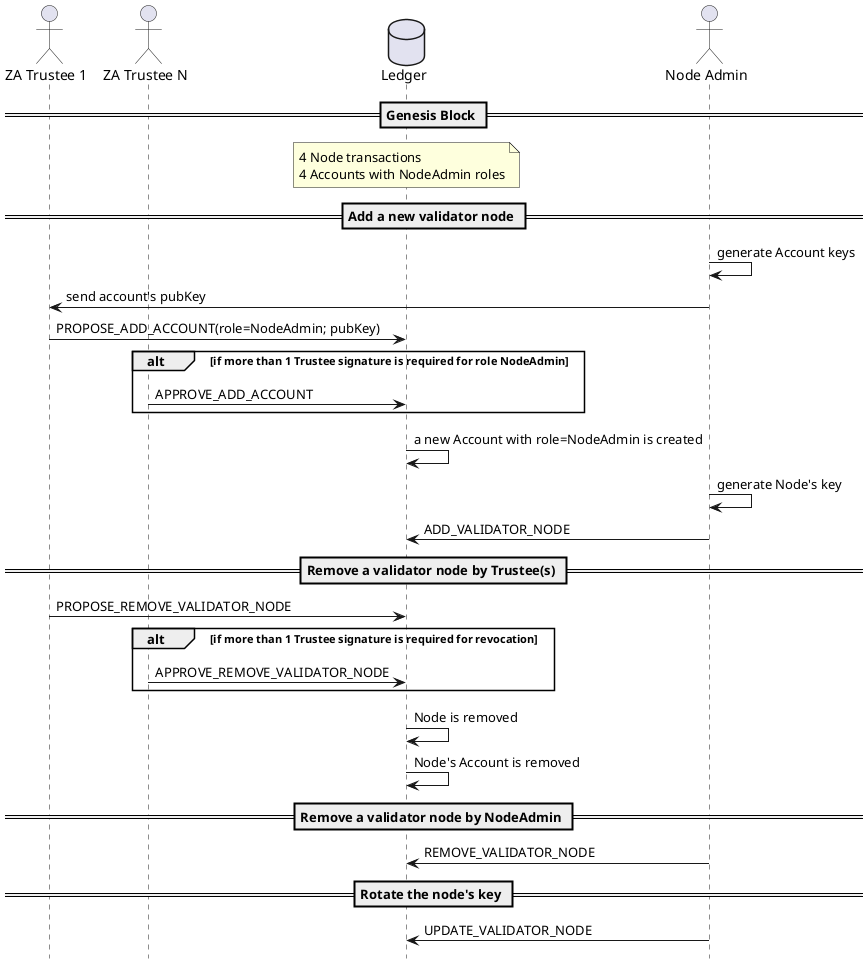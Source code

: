 @startuml
!pragma teoz true
hide footbox

actor "ZA Trustee 1" as T1
actor "ZA Trustee N" as TN
database Ledger as L
actor "Node Admin" as NA

== Genesis Block ==
note over L
4 Node transactions
4 Accounts with NodeAdmin roles
end note

== Add a new validator node ==
NA -> NA: generate Account keys
NA -> T1: send account's pubKey
T1 -> L: PROPOSE_ADD_ACCOUNT(role=NodeAdmin; pubKey)

alt if more than 1 Trustee signature is required for role NodeAdmin
    TN -> L: APPROVE_ADD_ACCOUNT
end alt

L -> L: a new Account with role=NodeAdmin is created

NA -> NA: generate Node's key
NA -> L: ADD_VALIDATOR_NODE

== Remove a validator node by Trustee(s) ==
T1 -> L: PROPOSE_REMOVE_VALIDATOR_NODE

alt if more than 1 Trustee signature is required for revocation
    TN -> L: APPROVE_REMOVE_VALIDATOR_NODE
end alt

L -> L: Node is removed
L -> L: Node's Account is removed

== Remove a validator node by NodeAdmin ==
NA -> L: REMOVE_VALIDATOR_NODE

== Rotate the node's key ==

NA -> L: UPDATE_VALIDATOR_NODE

@enduml